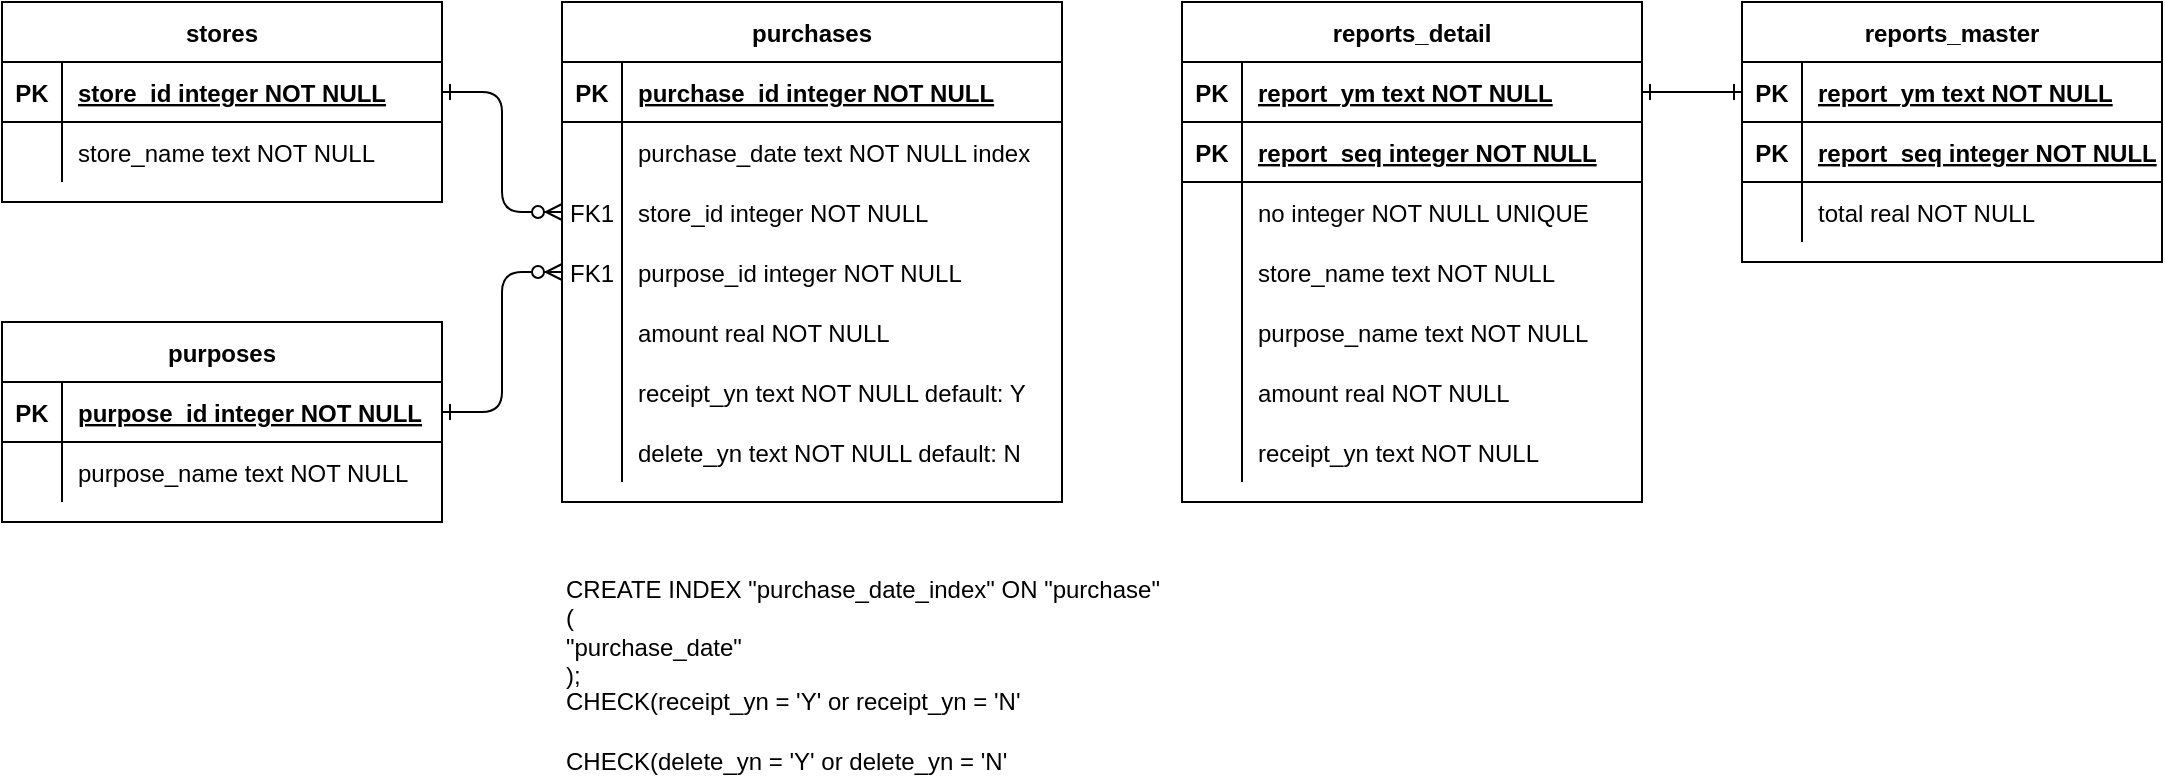 <mxfile version="13.9.8" type="device"><diagram id="R2lEEEUBdFMjLlhIrx00" name="Page-1"><mxGraphModel dx="1662" dy="794" grid="1" gridSize="10" guides="1" tooltips="1" connect="1" arrows="1" fold="1" page="1" pageScale="1" pageWidth="1100" pageHeight="850" math="0" shadow="0" extFonts="Permanent Marker^https://fonts.googleapis.com/css?family=Permanent+Marker"><root><mxCell id="0"/><mxCell id="1" parent="0"/><mxCell id="C-vyLk0tnHw3VtMMgP7b-1" value="" style="edgeStyle=entityRelationEdgeStyle;endArrow=ERzeroToMany;startArrow=ERone;endFill=1;startFill=0;entryX=0;entryY=0.5;entryDx=0;entryDy=0;" parent="1" source="C-vyLk0tnHw3VtMMgP7b-24" target="1ZSfAb7WVcc5bLoAOpzN-8" edge="1"><mxGeometry width="100" height="100" relative="1" as="geometry"><mxPoint x="200" y="710" as="sourcePoint"/><mxPoint x="350" y="185" as="targetPoint"/></mxGeometry></mxCell><mxCell id="C-vyLk0tnHw3VtMMgP7b-2" value="purchases" style="shape=table;startSize=30;container=1;collapsible=1;childLayout=tableLayout;fixedRows=1;rowLines=0;fontStyle=1;align=center;resizeLast=1;" parent="1" vertex="1"><mxGeometry x="290" y="110" width="250" height="250" as="geometry"/></mxCell><mxCell id="C-vyLk0tnHw3VtMMgP7b-3" value="" style="shape=partialRectangle;collapsible=0;dropTarget=0;pointerEvents=0;fillColor=none;points=[[0,0.5],[1,0.5]];portConstraint=eastwest;top=0;left=0;right=0;bottom=1;" parent="C-vyLk0tnHw3VtMMgP7b-2" vertex="1"><mxGeometry y="30" width="250" height="30" as="geometry"/></mxCell><mxCell id="C-vyLk0tnHw3VtMMgP7b-4" value="PK" style="shape=partialRectangle;overflow=hidden;connectable=0;fillColor=none;top=0;left=0;bottom=0;right=0;fontStyle=1;" parent="C-vyLk0tnHw3VtMMgP7b-3" vertex="1"><mxGeometry width="30" height="30" as="geometry"/></mxCell><mxCell id="C-vyLk0tnHw3VtMMgP7b-5" value="purchase_id integer NOT NULL " style="shape=partialRectangle;overflow=hidden;connectable=0;fillColor=none;top=0;left=0;bottom=0;right=0;align=left;spacingLeft=6;fontStyle=5;" parent="C-vyLk0tnHw3VtMMgP7b-3" vertex="1"><mxGeometry x="30" width="220" height="30" as="geometry"/></mxCell><mxCell id="C-vyLk0tnHw3VtMMgP7b-9" value="" style="shape=partialRectangle;collapsible=0;dropTarget=0;pointerEvents=0;fillColor=none;points=[[0,0.5],[1,0.5]];portConstraint=eastwest;top=0;left=0;right=0;bottom=0;" parent="C-vyLk0tnHw3VtMMgP7b-2" vertex="1"><mxGeometry y="60" width="250" height="30" as="geometry"/></mxCell><mxCell id="C-vyLk0tnHw3VtMMgP7b-10" value="" style="shape=partialRectangle;overflow=hidden;connectable=0;fillColor=none;top=0;left=0;bottom=0;right=0;" parent="C-vyLk0tnHw3VtMMgP7b-9" vertex="1"><mxGeometry width="30" height="30" as="geometry"/></mxCell><mxCell id="C-vyLk0tnHw3VtMMgP7b-11" value="purchase_date text NOT NULL index" style="shape=partialRectangle;overflow=hidden;connectable=0;fillColor=none;top=0;left=0;bottom=0;right=0;align=left;spacingLeft=6;" parent="C-vyLk0tnHw3VtMMgP7b-9" vertex="1"><mxGeometry x="30" width="220" height="30" as="geometry"/></mxCell><mxCell id="1ZSfAb7WVcc5bLoAOpzN-8" value="" style="shape=partialRectangle;collapsible=0;dropTarget=0;pointerEvents=0;fillColor=none;points=[[0,0.5],[1,0.5]];portConstraint=eastwest;top=0;left=0;right=0;bottom=0;" parent="C-vyLk0tnHw3VtMMgP7b-2" vertex="1"><mxGeometry y="90" width="250" height="30" as="geometry"/></mxCell><mxCell id="1ZSfAb7WVcc5bLoAOpzN-9" value="FK1" style="shape=partialRectangle;overflow=hidden;connectable=0;fillColor=none;top=0;left=0;bottom=0;right=0;" parent="1ZSfAb7WVcc5bLoAOpzN-8" vertex="1"><mxGeometry width="30" height="30" as="geometry"/></mxCell><mxCell id="1ZSfAb7WVcc5bLoAOpzN-10" value="store_id integer NOT NULL" style="shape=partialRectangle;overflow=hidden;connectable=0;fillColor=none;top=0;left=0;bottom=0;right=0;align=left;spacingLeft=6;" parent="1ZSfAb7WVcc5bLoAOpzN-8" vertex="1"><mxGeometry x="30" width="220" height="30" as="geometry"/></mxCell><mxCell id="1ZSfAb7WVcc5bLoAOpzN-11" value="" style="shape=partialRectangle;collapsible=0;dropTarget=0;pointerEvents=0;fillColor=none;points=[[0,0.5],[1,0.5]];portConstraint=eastwest;top=0;left=0;right=0;bottom=0;" parent="C-vyLk0tnHw3VtMMgP7b-2" vertex="1"><mxGeometry y="120" width="250" height="30" as="geometry"/></mxCell><mxCell id="1ZSfAb7WVcc5bLoAOpzN-12" value="FK1" style="shape=partialRectangle;overflow=hidden;connectable=0;fillColor=none;top=0;left=0;bottom=0;right=0;" parent="1ZSfAb7WVcc5bLoAOpzN-11" vertex="1"><mxGeometry width="30" height="30" as="geometry"/></mxCell><mxCell id="1ZSfAb7WVcc5bLoAOpzN-13" value="purpose_id integer NOT NULL" style="shape=partialRectangle;overflow=hidden;connectable=0;fillColor=none;top=0;left=0;bottom=0;right=0;align=left;spacingLeft=6;" parent="1ZSfAb7WVcc5bLoAOpzN-11" vertex="1"><mxGeometry x="30" width="220" height="30" as="geometry"/></mxCell><mxCell id="1ZSfAb7WVcc5bLoAOpzN-15" value="" style="shape=partialRectangle;collapsible=0;dropTarget=0;pointerEvents=0;fillColor=none;points=[[0,0.5],[1,0.5]];portConstraint=eastwest;top=0;left=0;right=0;bottom=0;" parent="C-vyLk0tnHw3VtMMgP7b-2" vertex="1"><mxGeometry y="150" width="250" height="30" as="geometry"/></mxCell><mxCell id="1ZSfAb7WVcc5bLoAOpzN-16" value="" style="shape=partialRectangle;overflow=hidden;connectable=0;fillColor=none;top=0;left=0;bottom=0;right=0;" parent="1ZSfAb7WVcc5bLoAOpzN-15" vertex="1"><mxGeometry width="30" height="30" as="geometry"/></mxCell><mxCell id="1ZSfAb7WVcc5bLoAOpzN-17" value="amount real NOT NULL" style="shape=partialRectangle;overflow=hidden;connectable=0;fillColor=none;top=0;left=0;bottom=0;right=0;align=left;spacingLeft=6;" parent="1ZSfAb7WVcc5bLoAOpzN-15" vertex="1"><mxGeometry x="30" width="220" height="30" as="geometry"/></mxCell><mxCell id="1ZSfAb7WVcc5bLoAOpzN-18" value="" style="shape=partialRectangle;collapsible=0;dropTarget=0;pointerEvents=0;fillColor=none;points=[[0,0.5],[1,0.5]];portConstraint=eastwest;top=0;left=0;right=0;bottom=0;" parent="C-vyLk0tnHw3VtMMgP7b-2" vertex="1"><mxGeometry y="180" width="250" height="30" as="geometry"/></mxCell><mxCell id="1ZSfAb7WVcc5bLoAOpzN-19" value="" style="shape=partialRectangle;overflow=hidden;connectable=0;fillColor=none;top=0;left=0;bottom=0;right=0;" parent="1ZSfAb7WVcc5bLoAOpzN-18" vertex="1"><mxGeometry width="30" height="30" as="geometry"/></mxCell><mxCell id="1ZSfAb7WVcc5bLoAOpzN-20" value="receipt_yn text NOT NULL default: Y" style="shape=partialRectangle;overflow=hidden;connectable=0;fillColor=none;top=0;left=0;bottom=0;right=0;align=left;spacingLeft=6;" parent="1ZSfAb7WVcc5bLoAOpzN-18" vertex="1"><mxGeometry x="30" width="220" height="30" as="geometry"/></mxCell><mxCell id="1ZSfAb7WVcc5bLoAOpzN-40" value="" style="shape=partialRectangle;collapsible=0;dropTarget=0;pointerEvents=0;fillColor=none;points=[[0,0.5],[1,0.5]];portConstraint=eastwest;top=0;left=0;right=0;bottom=0;" parent="C-vyLk0tnHw3VtMMgP7b-2" vertex="1"><mxGeometry y="210" width="250" height="30" as="geometry"/></mxCell><mxCell id="1ZSfAb7WVcc5bLoAOpzN-41" value="" style="shape=partialRectangle;overflow=hidden;connectable=0;fillColor=none;top=0;left=0;bottom=0;right=0;" parent="1ZSfAb7WVcc5bLoAOpzN-40" vertex="1"><mxGeometry width="30" height="30" as="geometry"/></mxCell><mxCell id="1ZSfAb7WVcc5bLoAOpzN-42" value="delete_yn text NOT NULL default: N" style="shape=partialRectangle;overflow=hidden;connectable=0;fillColor=none;top=0;left=0;bottom=0;right=0;align=left;spacingLeft=6;" parent="1ZSfAb7WVcc5bLoAOpzN-40" vertex="1"><mxGeometry x="30" width="220" height="30" as="geometry"/></mxCell><mxCell id="C-vyLk0tnHw3VtMMgP7b-23" value="stores" style="shape=table;startSize=30;container=1;collapsible=1;childLayout=tableLayout;fixedRows=1;rowLines=0;fontStyle=1;align=center;resizeLast=1;" parent="1" vertex="1"><mxGeometry x="10" y="110" width="220" height="100" as="geometry"><mxRectangle x="120" y="120" width="100" height="30" as="alternateBounds"/></mxGeometry></mxCell><mxCell id="C-vyLk0tnHw3VtMMgP7b-24" value="" style="shape=partialRectangle;collapsible=0;dropTarget=0;pointerEvents=0;fillColor=none;points=[[0,0.5],[1,0.5]];portConstraint=eastwest;top=0;left=0;right=0;bottom=1;" parent="C-vyLk0tnHw3VtMMgP7b-23" vertex="1"><mxGeometry y="30" width="220" height="30" as="geometry"/></mxCell><mxCell id="C-vyLk0tnHw3VtMMgP7b-25" value="PK" style="shape=partialRectangle;overflow=hidden;connectable=0;fillColor=none;top=0;left=0;bottom=0;right=0;fontStyle=1;" parent="C-vyLk0tnHw3VtMMgP7b-24" vertex="1"><mxGeometry width="30" height="30" as="geometry"/></mxCell><mxCell id="C-vyLk0tnHw3VtMMgP7b-26" value="store_id integer NOT NULL " style="shape=partialRectangle;overflow=hidden;connectable=0;fillColor=none;top=0;left=0;bottom=0;right=0;align=left;spacingLeft=6;fontStyle=5;" parent="C-vyLk0tnHw3VtMMgP7b-24" vertex="1"><mxGeometry x="30" width="190" height="30" as="geometry"/></mxCell><mxCell id="C-vyLk0tnHw3VtMMgP7b-27" value="" style="shape=partialRectangle;collapsible=0;dropTarget=0;pointerEvents=0;fillColor=none;points=[[0,0.5],[1,0.5]];portConstraint=eastwest;top=0;left=0;right=0;bottom=0;" parent="C-vyLk0tnHw3VtMMgP7b-23" vertex="1"><mxGeometry y="60" width="220" height="30" as="geometry"/></mxCell><mxCell id="C-vyLk0tnHw3VtMMgP7b-28" value="" style="shape=partialRectangle;overflow=hidden;connectable=0;fillColor=none;top=0;left=0;bottom=0;right=0;" parent="C-vyLk0tnHw3VtMMgP7b-27" vertex="1"><mxGeometry width="30" height="30" as="geometry"/></mxCell><mxCell id="C-vyLk0tnHw3VtMMgP7b-29" value="store_name text NOT NULL" style="shape=partialRectangle;overflow=hidden;connectable=0;fillColor=none;top=0;left=0;bottom=0;right=0;align=left;spacingLeft=6;" parent="C-vyLk0tnHw3VtMMgP7b-27" vertex="1"><mxGeometry x="30" width="190" height="30" as="geometry"/></mxCell><mxCell id="1ZSfAb7WVcc5bLoAOpzN-1" value="purposes" style="shape=table;startSize=30;container=1;collapsible=1;childLayout=tableLayout;fixedRows=1;rowLines=0;fontStyle=1;align=center;resizeLast=1;" parent="1" vertex="1"><mxGeometry x="10" y="270" width="220" height="100" as="geometry"><mxRectangle x="120" y="120" width="100" height="30" as="alternateBounds"/></mxGeometry></mxCell><mxCell id="1ZSfAb7WVcc5bLoAOpzN-2" value="" style="shape=partialRectangle;collapsible=0;dropTarget=0;pointerEvents=0;fillColor=none;points=[[0,0.5],[1,0.5]];portConstraint=eastwest;top=0;left=0;right=0;bottom=1;" parent="1ZSfAb7WVcc5bLoAOpzN-1" vertex="1"><mxGeometry y="30" width="220" height="30" as="geometry"/></mxCell><mxCell id="1ZSfAb7WVcc5bLoAOpzN-3" value="PK" style="shape=partialRectangle;overflow=hidden;connectable=0;fillColor=none;top=0;left=0;bottom=0;right=0;fontStyle=1;" parent="1ZSfAb7WVcc5bLoAOpzN-2" vertex="1"><mxGeometry width="30" height="30" as="geometry"/></mxCell><mxCell id="1ZSfAb7WVcc5bLoAOpzN-4" value="purpose_id integer NOT NULL " style="shape=partialRectangle;overflow=hidden;connectable=0;fillColor=none;top=0;left=0;bottom=0;right=0;align=left;spacingLeft=6;fontStyle=5;" parent="1ZSfAb7WVcc5bLoAOpzN-2" vertex="1"><mxGeometry x="30" width="190" height="30" as="geometry"/></mxCell><mxCell id="1ZSfAb7WVcc5bLoAOpzN-5" value="" style="shape=partialRectangle;collapsible=0;dropTarget=0;pointerEvents=0;fillColor=none;points=[[0,0.5],[1,0.5]];portConstraint=eastwest;top=0;left=0;right=0;bottom=0;" parent="1ZSfAb7WVcc5bLoAOpzN-1" vertex="1"><mxGeometry y="60" width="220" height="30" as="geometry"/></mxCell><mxCell id="1ZSfAb7WVcc5bLoAOpzN-6" value="" style="shape=partialRectangle;overflow=hidden;connectable=0;fillColor=none;top=0;left=0;bottom=0;right=0;" parent="1ZSfAb7WVcc5bLoAOpzN-5" vertex="1"><mxGeometry width="30" height="30" as="geometry"/></mxCell><mxCell id="1ZSfAb7WVcc5bLoAOpzN-7" value="purpose_name text NOT NULL" style="shape=partialRectangle;overflow=hidden;connectable=0;fillColor=none;top=0;left=0;bottom=0;right=0;align=left;spacingLeft=6;" parent="1ZSfAb7WVcc5bLoAOpzN-5" vertex="1"><mxGeometry x="30" width="190" height="30" as="geometry"/></mxCell><mxCell id="1ZSfAb7WVcc5bLoAOpzN-14" value="" style="edgeStyle=entityRelationEdgeStyle;endArrow=ERzeroToMany;startArrow=ERone;endFill=1;startFill=0;entryX=0;entryY=0.5;entryDx=0;entryDy=0;exitX=1;exitY=0.5;exitDx=0;exitDy=0;" parent="1" source="1ZSfAb7WVcc5bLoAOpzN-2" target="1ZSfAb7WVcc5bLoAOpzN-11" edge="1"><mxGeometry width="100" height="100" relative="1" as="geometry"><mxPoint x="240" y="165" as="sourcePoint"/><mxPoint x="360" y="225" as="targetPoint"/></mxGeometry></mxCell><mxCell id="1ZSfAb7WVcc5bLoAOpzN-43" value="CHECK(receipt_yn = 'Y' or receipt_yn = 'N'" style="text;html=1;strokeColor=none;fillColor=none;align=left;verticalAlign=middle;whiteSpace=wrap;rounded=0;" parent="1" vertex="1"><mxGeometry x="290" y="450" width="310" height="20" as="geometry"/></mxCell><mxCell id="1ZSfAb7WVcc5bLoAOpzN-44" value="&lt;div&gt;CREATE INDEX &quot;purchase_date_index&quot; ON &quot;purchase&quot; (&lt;/div&gt;&lt;div&gt;&lt;span&gt;&#9;&lt;/span&gt;&quot;purchase_date&quot;&lt;/div&gt;&lt;div&gt;);&lt;/div&gt;" style="text;html=1;strokeColor=none;fillColor=none;align=left;verticalAlign=middle;whiteSpace=wrap;rounded=0;" parent="1" vertex="1"><mxGeometry x="290" y="415" width="300" height="20" as="geometry"/></mxCell><mxCell id="1ZSfAb7WVcc5bLoAOpzN-45" value="CHECK(delete_yn = 'Y' or delete_yn = 'N'" style="text;html=1;strokeColor=none;fillColor=none;align=left;verticalAlign=middle;whiteSpace=wrap;rounded=0;" parent="1" vertex="1"><mxGeometry x="290" y="480" width="310" height="20" as="geometry"/></mxCell><mxCell id="1ZSfAb7WVcc5bLoAOpzN-46" value="reports_detail" style="shape=table;startSize=30;container=1;collapsible=1;childLayout=tableLayout;fixedRows=1;rowLines=0;fontStyle=1;align=center;resizeLast=1;" parent="1" vertex="1"><mxGeometry x="600" y="110" width="230" height="250" as="geometry"/></mxCell><mxCell id="4ZRyodMCWP0ZYL7xzRjc-1" value="" style="shape=partialRectangle;collapsible=0;dropTarget=0;pointerEvents=0;fillColor=none;points=[[0,0.5],[1,0.5]];portConstraint=eastwest;top=0;left=0;right=0;bottom=1;" vertex="1" parent="1ZSfAb7WVcc5bLoAOpzN-46"><mxGeometry y="30" width="230" height="30" as="geometry"/></mxCell><mxCell id="4ZRyodMCWP0ZYL7xzRjc-2" value="PK" style="shape=partialRectangle;overflow=hidden;connectable=0;fillColor=none;top=0;left=0;bottom=0;right=0;fontStyle=1;" vertex="1" parent="4ZRyodMCWP0ZYL7xzRjc-1"><mxGeometry width="30" height="30" as="geometry"/></mxCell><mxCell id="4ZRyodMCWP0ZYL7xzRjc-3" value="report_ym text NOT NULL " style="shape=partialRectangle;overflow=hidden;connectable=0;fillColor=none;top=0;left=0;bottom=0;right=0;align=left;spacingLeft=6;fontStyle=5;" vertex="1" parent="4ZRyodMCWP0ZYL7xzRjc-1"><mxGeometry x="30" width="200" height="30" as="geometry"/></mxCell><mxCell id="4ZRyodMCWP0ZYL7xzRjc-8" value="" style="shape=partialRectangle;collapsible=0;dropTarget=0;pointerEvents=0;fillColor=none;points=[[0,0.5],[1,0.5]];portConstraint=eastwest;top=0;left=0;right=0;bottom=1;" vertex="1" parent="1ZSfAb7WVcc5bLoAOpzN-46"><mxGeometry y="60" width="230" height="30" as="geometry"/></mxCell><mxCell id="4ZRyodMCWP0ZYL7xzRjc-9" value="PK" style="shape=partialRectangle;overflow=hidden;connectable=0;fillColor=none;top=0;left=0;bottom=0;right=0;fontStyle=1;" vertex="1" parent="4ZRyodMCWP0ZYL7xzRjc-8"><mxGeometry width="30" height="30" as="geometry"/></mxCell><mxCell id="4ZRyodMCWP0ZYL7xzRjc-10" value="report_seq integer NOT NULL " style="shape=partialRectangle;overflow=hidden;connectable=0;fillColor=none;top=0;left=0;bottom=0;right=0;align=left;spacingLeft=6;fontStyle=5;" vertex="1" parent="4ZRyodMCWP0ZYL7xzRjc-8"><mxGeometry x="30" width="200" height="30" as="geometry"/></mxCell><mxCell id="1ZSfAb7WVcc5bLoAOpzN-50" value="" style="shape=partialRectangle;collapsible=0;dropTarget=0;pointerEvents=0;fillColor=none;points=[[0,0.5],[1,0.5]];portConstraint=eastwest;top=0;left=0;right=0;bottom=0;" parent="1ZSfAb7WVcc5bLoAOpzN-46" vertex="1"><mxGeometry y="90" width="230" height="30" as="geometry"/></mxCell><mxCell id="1ZSfAb7WVcc5bLoAOpzN-51" value="" style="shape=partialRectangle;overflow=hidden;connectable=0;fillColor=none;top=0;left=0;bottom=0;right=0;" parent="1ZSfAb7WVcc5bLoAOpzN-50" vertex="1"><mxGeometry width="30" height="30" as="geometry"/></mxCell><mxCell id="1ZSfAb7WVcc5bLoAOpzN-52" value="no integer NOT NULL UNIQUE" style="shape=partialRectangle;overflow=hidden;connectable=0;fillColor=none;top=0;left=0;bottom=0;right=0;align=left;spacingLeft=6;" parent="1ZSfAb7WVcc5bLoAOpzN-50" vertex="1"><mxGeometry x="30" width="200" height="30" as="geometry"/></mxCell><mxCell id="1ZSfAb7WVcc5bLoAOpzN-53" value="" style="shape=partialRectangle;collapsible=0;dropTarget=0;pointerEvents=0;fillColor=none;points=[[0,0.5],[1,0.5]];portConstraint=eastwest;top=0;left=0;right=0;bottom=0;" parent="1ZSfAb7WVcc5bLoAOpzN-46" vertex="1"><mxGeometry y="120" width="230" height="30" as="geometry"/></mxCell><mxCell id="1ZSfAb7WVcc5bLoAOpzN-54" value="" style="shape=partialRectangle;overflow=hidden;connectable=0;fillColor=none;top=0;left=0;bottom=0;right=0;" parent="1ZSfAb7WVcc5bLoAOpzN-53" vertex="1"><mxGeometry width="30" height="30" as="geometry"/></mxCell><mxCell id="1ZSfAb7WVcc5bLoAOpzN-55" value="store_name text NOT NULL" style="shape=partialRectangle;overflow=hidden;connectable=0;fillColor=none;top=0;left=0;bottom=0;right=0;align=left;spacingLeft=6;" parent="1ZSfAb7WVcc5bLoAOpzN-53" vertex="1"><mxGeometry x="30" width="200" height="30" as="geometry"/></mxCell><mxCell id="1ZSfAb7WVcc5bLoAOpzN-56" value="" style="shape=partialRectangle;collapsible=0;dropTarget=0;pointerEvents=0;fillColor=none;points=[[0,0.5],[1,0.5]];portConstraint=eastwest;top=0;left=0;right=0;bottom=0;" parent="1ZSfAb7WVcc5bLoAOpzN-46" vertex="1"><mxGeometry y="150" width="230" height="30" as="geometry"/></mxCell><mxCell id="1ZSfAb7WVcc5bLoAOpzN-57" value="" style="shape=partialRectangle;overflow=hidden;connectable=0;fillColor=none;top=0;left=0;bottom=0;right=0;" parent="1ZSfAb7WVcc5bLoAOpzN-56" vertex="1"><mxGeometry width="30" height="30" as="geometry"/></mxCell><mxCell id="1ZSfAb7WVcc5bLoAOpzN-58" value="purpose_name text NOT NULL" style="shape=partialRectangle;overflow=hidden;connectable=0;fillColor=none;top=0;left=0;bottom=0;right=0;align=left;spacingLeft=6;" parent="1ZSfAb7WVcc5bLoAOpzN-56" vertex="1"><mxGeometry x="30" width="200" height="30" as="geometry"/></mxCell><mxCell id="1ZSfAb7WVcc5bLoAOpzN-59" value="" style="shape=partialRectangle;collapsible=0;dropTarget=0;pointerEvents=0;fillColor=none;points=[[0,0.5],[1,0.5]];portConstraint=eastwest;top=0;left=0;right=0;bottom=0;" parent="1ZSfAb7WVcc5bLoAOpzN-46" vertex="1"><mxGeometry y="180" width="230" height="30" as="geometry"/></mxCell><mxCell id="1ZSfAb7WVcc5bLoAOpzN-60" value="" style="shape=partialRectangle;overflow=hidden;connectable=0;fillColor=none;top=0;left=0;bottom=0;right=0;" parent="1ZSfAb7WVcc5bLoAOpzN-59" vertex="1"><mxGeometry width="30" height="30" as="geometry"/></mxCell><mxCell id="1ZSfAb7WVcc5bLoAOpzN-61" value="amount real NOT NULL" style="shape=partialRectangle;overflow=hidden;connectable=0;fillColor=none;top=0;left=0;bottom=0;right=0;align=left;spacingLeft=6;" parent="1ZSfAb7WVcc5bLoAOpzN-59" vertex="1"><mxGeometry x="30" width="200" height="30" as="geometry"/></mxCell><mxCell id="1ZSfAb7WVcc5bLoAOpzN-62" value="" style="shape=partialRectangle;collapsible=0;dropTarget=0;pointerEvents=0;fillColor=none;points=[[0,0.5],[1,0.5]];portConstraint=eastwest;top=0;left=0;right=0;bottom=0;" parent="1ZSfAb7WVcc5bLoAOpzN-46" vertex="1"><mxGeometry y="210" width="230" height="30" as="geometry"/></mxCell><mxCell id="1ZSfAb7WVcc5bLoAOpzN-63" value="" style="shape=partialRectangle;overflow=hidden;connectable=0;fillColor=none;top=0;left=0;bottom=0;right=0;" parent="1ZSfAb7WVcc5bLoAOpzN-62" vertex="1"><mxGeometry width="30" height="30" as="geometry"/></mxCell><mxCell id="1ZSfAb7WVcc5bLoAOpzN-64" value="receipt_yn text NOT NULL" style="shape=partialRectangle;overflow=hidden;connectable=0;fillColor=none;top=0;left=0;bottom=0;right=0;align=left;spacingLeft=6;" parent="1ZSfAb7WVcc5bLoAOpzN-62" vertex="1"><mxGeometry x="30" width="200" height="30" as="geometry"/></mxCell><mxCell id="1ZSfAb7WVcc5bLoAOpzN-68" value="reports_master" style="shape=table;startSize=30;container=1;collapsible=1;childLayout=tableLayout;fixedRows=1;rowLines=0;fontStyle=1;align=center;resizeLast=1;" parent="1" vertex="1"><mxGeometry x="880" y="110" width="210" height="130" as="geometry"/></mxCell><mxCell id="1ZSfAb7WVcc5bLoAOpzN-69" value="" style="shape=partialRectangle;collapsible=0;dropTarget=0;pointerEvents=0;fillColor=none;points=[[0,0.5],[1,0.5]];portConstraint=eastwest;top=0;left=0;right=0;bottom=1;" parent="1ZSfAb7WVcc5bLoAOpzN-68" vertex="1"><mxGeometry y="30" width="210" height="30" as="geometry"/></mxCell><mxCell id="1ZSfAb7WVcc5bLoAOpzN-70" value="PK" style="shape=partialRectangle;overflow=hidden;connectable=0;fillColor=none;top=0;left=0;bottom=0;right=0;fontStyle=1;" parent="1ZSfAb7WVcc5bLoAOpzN-69" vertex="1"><mxGeometry width="30" height="30" as="geometry"/></mxCell><mxCell id="1ZSfAb7WVcc5bLoAOpzN-71" value="report_ym text NOT NULL " style="shape=partialRectangle;overflow=hidden;connectable=0;fillColor=none;top=0;left=0;bottom=0;right=0;align=left;spacingLeft=6;fontStyle=5;" parent="1ZSfAb7WVcc5bLoAOpzN-69" vertex="1"><mxGeometry x="30" width="180" height="30" as="geometry"/></mxCell><mxCell id="4ZRyodMCWP0ZYL7xzRjc-5" value="" style="shape=partialRectangle;collapsible=0;dropTarget=0;pointerEvents=0;fillColor=none;points=[[0,0.5],[1,0.5]];portConstraint=eastwest;top=0;left=0;right=0;bottom=1;" vertex="1" parent="1ZSfAb7WVcc5bLoAOpzN-68"><mxGeometry y="60" width="210" height="30" as="geometry"/></mxCell><mxCell id="4ZRyodMCWP0ZYL7xzRjc-6" value="PK" style="shape=partialRectangle;overflow=hidden;connectable=0;fillColor=none;top=0;left=0;bottom=0;right=0;fontStyle=1;" vertex="1" parent="4ZRyodMCWP0ZYL7xzRjc-5"><mxGeometry width="30" height="30" as="geometry"/></mxCell><mxCell id="4ZRyodMCWP0ZYL7xzRjc-7" value="report_seq integer NOT NULL " style="shape=partialRectangle;overflow=hidden;connectable=0;fillColor=none;top=0;left=0;bottom=0;right=0;align=left;spacingLeft=6;fontStyle=5;" vertex="1" parent="4ZRyodMCWP0ZYL7xzRjc-5"><mxGeometry x="30" width="180" height="30" as="geometry"/></mxCell><mxCell id="1ZSfAb7WVcc5bLoAOpzN-72" value="" style="shape=partialRectangle;collapsible=0;dropTarget=0;pointerEvents=0;fillColor=none;points=[[0,0.5],[1,0.5]];portConstraint=eastwest;top=0;left=0;right=0;bottom=0;" parent="1ZSfAb7WVcc5bLoAOpzN-68" vertex="1"><mxGeometry y="90" width="210" height="30" as="geometry"/></mxCell><mxCell id="1ZSfAb7WVcc5bLoAOpzN-73" value="" style="shape=partialRectangle;overflow=hidden;connectable=0;fillColor=none;top=0;left=0;bottom=0;right=0;" parent="1ZSfAb7WVcc5bLoAOpzN-72" vertex="1"><mxGeometry width="30" height="30" as="geometry"/></mxCell><mxCell id="1ZSfAb7WVcc5bLoAOpzN-74" value="total real NOT NULL" style="shape=partialRectangle;overflow=hidden;connectable=0;fillColor=none;top=0;left=0;bottom=0;right=0;align=left;spacingLeft=6;" parent="1ZSfAb7WVcc5bLoAOpzN-72" vertex="1"><mxGeometry x="30" width="180" height="30" as="geometry"/></mxCell><mxCell id="4ZRyodMCWP0ZYL7xzRjc-23" value="" style="edgeStyle=entityRelationEdgeStyle;endArrow=ERone;startArrow=ERone;endFill=0;startFill=0;entryX=1;entryY=0.5;entryDx=0;entryDy=0;exitX=0;exitY=0.5;exitDx=0;exitDy=0;" edge="1" parent="1" source="1ZSfAb7WVcc5bLoAOpzN-69" target="4ZRyodMCWP0ZYL7xzRjc-1"><mxGeometry width="100" height="100" relative="1" as="geometry"><mxPoint x="1010" y="520" as="sourcePoint"/><mxPoint x="1070" y="450" as="targetPoint"/></mxGeometry></mxCell></root></mxGraphModel></diagram></mxfile>